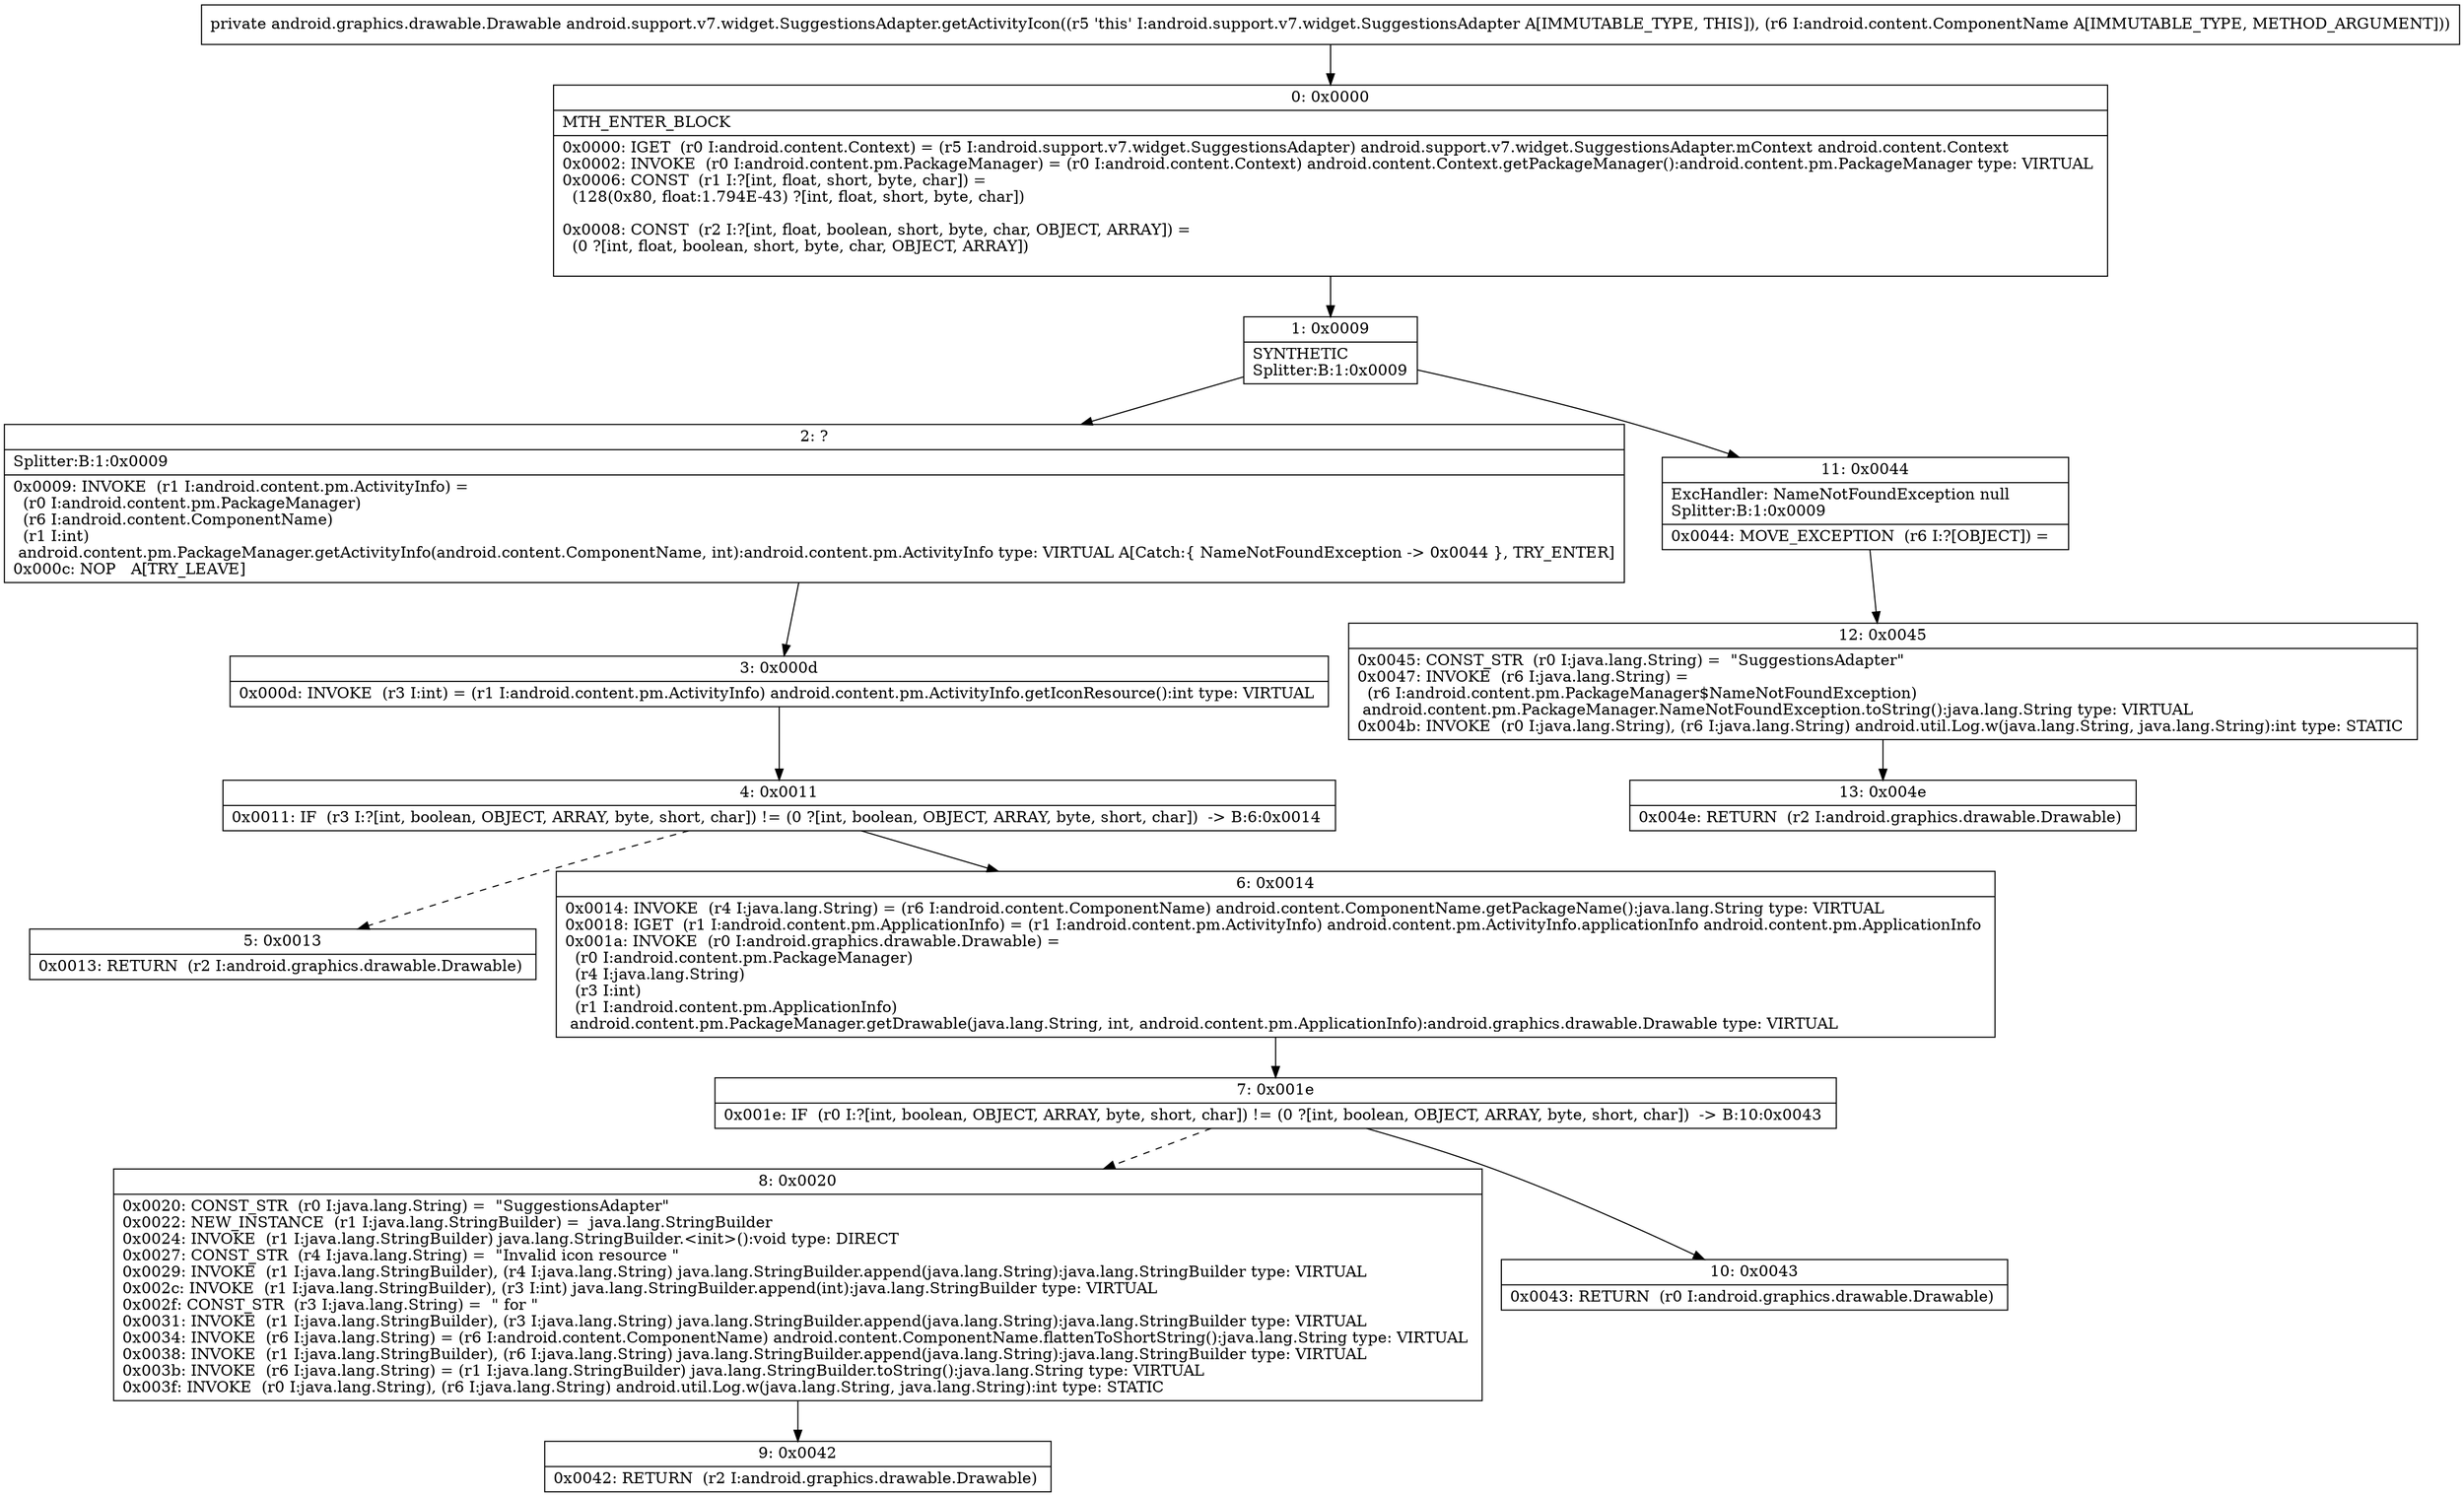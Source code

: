 digraph "CFG forandroid.support.v7.widget.SuggestionsAdapter.getActivityIcon(Landroid\/content\/ComponentName;)Landroid\/graphics\/drawable\/Drawable;" {
Node_0 [shape=record,label="{0\:\ 0x0000|MTH_ENTER_BLOCK\l|0x0000: IGET  (r0 I:android.content.Context) = (r5 I:android.support.v7.widget.SuggestionsAdapter) android.support.v7.widget.SuggestionsAdapter.mContext android.content.Context \l0x0002: INVOKE  (r0 I:android.content.pm.PackageManager) = (r0 I:android.content.Context) android.content.Context.getPackageManager():android.content.pm.PackageManager type: VIRTUAL \l0x0006: CONST  (r1 I:?[int, float, short, byte, char]) = \l  (128(0x80, float:1.794E\-43) ?[int, float, short, byte, char])\l \l0x0008: CONST  (r2 I:?[int, float, boolean, short, byte, char, OBJECT, ARRAY]) = \l  (0 ?[int, float, boolean, short, byte, char, OBJECT, ARRAY])\l \l}"];
Node_1 [shape=record,label="{1\:\ 0x0009|SYNTHETIC\lSplitter:B:1:0x0009\l}"];
Node_2 [shape=record,label="{2\:\ ?|Splitter:B:1:0x0009\l|0x0009: INVOKE  (r1 I:android.content.pm.ActivityInfo) = \l  (r0 I:android.content.pm.PackageManager)\l  (r6 I:android.content.ComponentName)\l  (r1 I:int)\l android.content.pm.PackageManager.getActivityInfo(android.content.ComponentName, int):android.content.pm.ActivityInfo type: VIRTUAL A[Catch:\{ NameNotFoundException \-\> 0x0044 \}, TRY_ENTER]\l0x000c: NOP   A[TRY_LEAVE]\l}"];
Node_3 [shape=record,label="{3\:\ 0x000d|0x000d: INVOKE  (r3 I:int) = (r1 I:android.content.pm.ActivityInfo) android.content.pm.ActivityInfo.getIconResource():int type: VIRTUAL \l}"];
Node_4 [shape=record,label="{4\:\ 0x0011|0x0011: IF  (r3 I:?[int, boolean, OBJECT, ARRAY, byte, short, char]) != (0 ?[int, boolean, OBJECT, ARRAY, byte, short, char])  \-\> B:6:0x0014 \l}"];
Node_5 [shape=record,label="{5\:\ 0x0013|0x0013: RETURN  (r2 I:android.graphics.drawable.Drawable) \l}"];
Node_6 [shape=record,label="{6\:\ 0x0014|0x0014: INVOKE  (r4 I:java.lang.String) = (r6 I:android.content.ComponentName) android.content.ComponentName.getPackageName():java.lang.String type: VIRTUAL \l0x0018: IGET  (r1 I:android.content.pm.ApplicationInfo) = (r1 I:android.content.pm.ActivityInfo) android.content.pm.ActivityInfo.applicationInfo android.content.pm.ApplicationInfo \l0x001a: INVOKE  (r0 I:android.graphics.drawable.Drawable) = \l  (r0 I:android.content.pm.PackageManager)\l  (r4 I:java.lang.String)\l  (r3 I:int)\l  (r1 I:android.content.pm.ApplicationInfo)\l android.content.pm.PackageManager.getDrawable(java.lang.String, int, android.content.pm.ApplicationInfo):android.graphics.drawable.Drawable type: VIRTUAL \l}"];
Node_7 [shape=record,label="{7\:\ 0x001e|0x001e: IF  (r0 I:?[int, boolean, OBJECT, ARRAY, byte, short, char]) != (0 ?[int, boolean, OBJECT, ARRAY, byte, short, char])  \-\> B:10:0x0043 \l}"];
Node_8 [shape=record,label="{8\:\ 0x0020|0x0020: CONST_STR  (r0 I:java.lang.String) =  \"SuggestionsAdapter\" \l0x0022: NEW_INSTANCE  (r1 I:java.lang.StringBuilder) =  java.lang.StringBuilder \l0x0024: INVOKE  (r1 I:java.lang.StringBuilder) java.lang.StringBuilder.\<init\>():void type: DIRECT \l0x0027: CONST_STR  (r4 I:java.lang.String) =  \"Invalid icon resource \" \l0x0029: INVOKE  (r1 I:java.lang.StringBuilder), (r4 I:java.lang.String) java.lang.StringBuilder.append(java.lang.String):java.lang.StringBuilder type: VIRTUAL \l0x002c: INVOKE  (r1 I:java.lang.StringBuilder), (r3 I:int) java.lang.StringBuilder.append(int):java.lang.StringBuilder type: VIRTUAL \l0x002f: CONST_STR  (r3 I:java.lang.String) =  \" for \" \l0x0031: INVOKE  (r1 I:java.lang.StringBuilder), (r3 I:java.lang.String) java.lang.StringBuilder.append(java.lang.String):java.lang.StringBuilder type: VIRTUAL \l0x0034: INVOKE  (r6 I:java.lang.String) = (r6 I:android.content.ComponentName) android.content.ComponentName.flattenToShortString():java.lang.String type: VIRTUAL \l0x0038: INVOKE  (r1 I:java.lang.StringBuilder), (r6 I:java.lang.String) java.lang.StringBuilder.append(java.lang.String):java.lang.StringBuilder type: VIRTUAL \l0x003b: INVOKE  (r6 I:java.lang.String) = (r1 I:java.lang.StringBuilder) java.lang.StringBuilder.toString():java.lang.String type: VIRTUAL \l0x003f: INVOKE  (r0 I:java.lang.String), (r6 I:java.lang.String) android.util.Log.w(java.lang.String, java.lang.String):int type: STATIC \l}"];
Node_9 [shape=record,label="{9\:\ 0x0042|0x0042: RETURN  (r2 I:android.graphics.drawable.Drawable) \l}"];
Node_10 [shape=record,label="{10\:\ 0x0043|0x0043: RETURN  (r0 I:android.graphics.drawable.Drawable) \l}"];
Node_11 [shape=record,label="{11\:\ 0x0044|ExcHandler: NameNotFoundException null\lSplitter:B:1:0x0009\l|0x0044: MOVE_EXCEPTION  (r6 I:?[OBJECT]) =  \l}"];
Node_12 [shape=record,label="{12\:\ 0x0045|0x0045: CONST_STR  (r0 I:java.lang.String) =  \"SuggestionsAdapter\" \l0x0047: INVOKE  (r6 I:java.lang.String) = \l  (r6 I:android.content.pm.PackageManager$NameNotFoundException)\l android.content.pm.PackageManager.NameNotFoundException.toString():java.lang.String type: VIRTUAL \l0x004b: INVOKE  (r0 I:java.lang.String), (r6 I:java.lang.String) android.util.Log.w(java.lang.String, java.lang.String):int type: STATIC \l}"];
Node_13 [shape=record,label="{13\:\ 0x004e|0x004e: RETURN  (r2 I:android.graphics.drawable.Drawable) \l}"];
MethodNode[shape=record,label="{private android.graphics.drawable.Drawable android.support.v7.widget.SuggestionsAdapter.getActivityIcon((r5 'this' I:android.support.v7.widget.SuggestionsAdapter A[IMMUTABLE_TYPE, THIS]), (r6 I:android.content.ComponentName A[IMMUTABLE_TYPE, METHOD_ARGUMENT])) }"];
MethodNode -> Node_0;
Node_0 -> Node_1;
Node_1 -> Node_2;
Node_1 -> Node_11;
Node_2 -> Node_3;
Node_3 -> Node_4;
Node_4 -> Node_5[style=dashed];
Node_4 -> Node_6;
Node_6 -> Node_7;
Node_7 -> Node_8[style=dashed];
Node_7 -> Node_10;
Node_8 -> Node_9;
Node_11 -> Node_12;
Node_12 -> Node_13;
}

